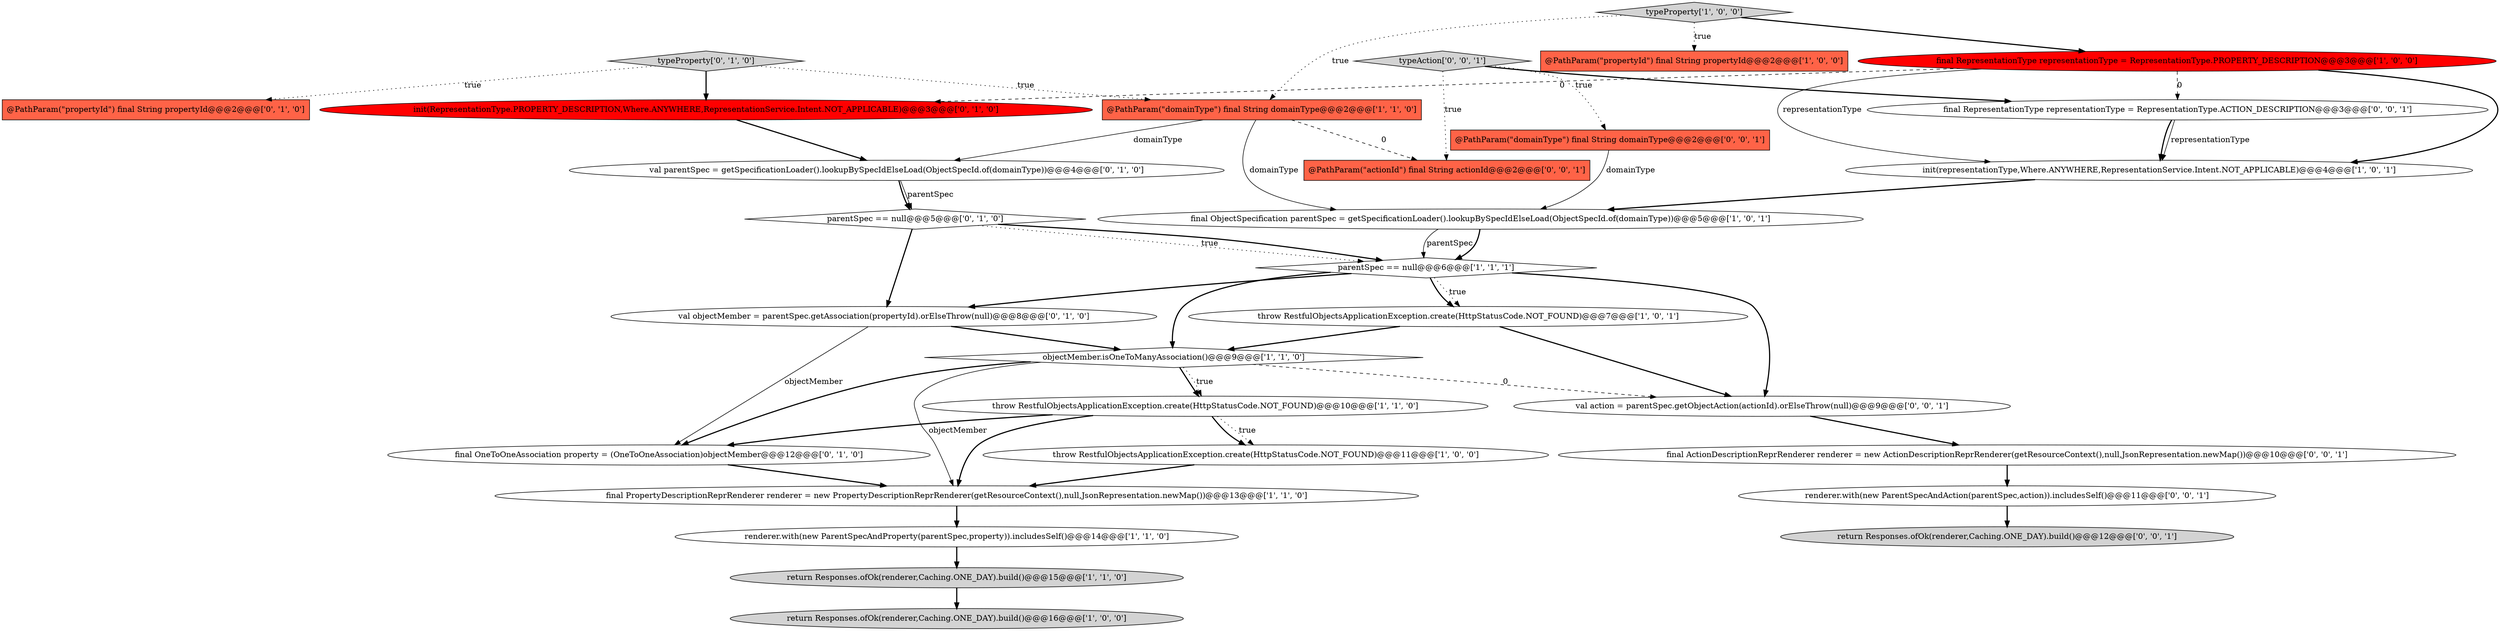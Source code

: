 digraph {
12 [style = filled, label = "objectMember.isOneToManyAssociation()@@@9@@@['1', '1', '0']", fillcolor = white, shape = diamond image = "AAA0AAABBB1BBB"];
16 [style = filled, label = "typeProperty['0', '1', '0']", fillcolor = lightgray, shape = diamond image = "AAA0AAABBB2BBB"];
9 [style = filled, label = "final RepresentationType representationType = RepresentationType.PROPERTY_DESCRIPTION@@@3@@@['1', '0', '0']", fillcolor = red, shape = ellipse image = "AAA1AAABBB1BBB"];
22 [style = filled, label = "@PathParam(\"domainType\") final String domainType@@@2@@@['0', '0', '1']", fillcolor = tomato, shape = box image = "AAA0AAABBB3BBB"];
20 [style = filled, label = "val objectMember = parentSpec.getAssociation(propertyId).orElseThrow(null)@@@8@@@['0', '1', '0']", fillcolor = white, shape = ellipse image = "AAA0AAABBB2BBB"];
10 [style = filled, label = "final ObjectSpecification parentSpec = getSpecificationLoader().lookupBySpecIdElseLoad(ObjectSpecId.of(domainType))@@@5@@@['1', '0', '1']", fillcolor = white, shape = ellipse image = "AAA0AAABBB1BBB"];
3 [style = filled, label = "@PathParam(\"propertyId\") final String propertyId@@@2@@@['1', '0', '0']", fillcolor = tomato, shape = box image = "AAA0AAABBB1BBB"];
5 [style = filled, label = "throw RestfulObjectsApplicationException.create(HttpStatusCode.NOT_FOUND)@@@10@@@['1', '1', '0']", fillcolor = white, shape = ellipse image = "AAA0AAABBB1BBB"];
18 [style = filled, label = "parentSpec == null@@@5@@@['0', '1', '0']", fillcolor = white, shape = diamond image = "AAA0AAABBB2BBB"];
26 [style = filled, label = "final ActionDescriptionReprRenderer renderer = new ActionDescriptionReprRenderer(getResourceContext(),null,JsonRepresentation.newMap())@@@10@@@['0', '0', '1']", fillcolor = white, shape = ellipse image = "AAA0AAABBB3BBB"];
8 [style = filled, label = "renderer.with(new ParentSpecAndProperty(parentSpec,property)).includesSelf()@@@14@@@['1', '1', '0']", fillcolor = white, shape = ellipse image = "AAA0AAABBB1BBB"];
19 [style = filled, label = "val parentSpec = getSpecificationLoader().lookupBySpecIdElseLoad(ObjectSpecId.of(domainType))@@@4@@@['0', '1', '0']", fillcolor = white, shape = ellipse image = "AAA0AAABBB2BBB"];
24 [style = filled, label = "final RepresentationType representationType = RepresentationType.ACTION_DESCRIPTION@@@3@@@['0', '0', '1']", fillcolor = white, shape = ellipse image = "AAA0AAABBB3BBB"];
17 [style = filled, label = "final OneToOneAssociation property = (OneToOneAssociation)objectMember@@@12@@@['0', '1', '0']", fillcolor = white, shape = ellipse image = "AAA0AAABBB2BBB"];
2 [style = filled, label = "final PropertyDescriptionReprRenderer renderer = new PropertyDescriptionReprRenderer(getResourceContext(),null,JsonRepresentation.newMap())@@@13@@@['1', '1', '0']", fillcolor = white, shape = ellipse image = "AAA0AAABBB1BBB"];
14 [style = filled, label = "@PathParam(\"domainType\") final String domainType@@@2@@@['1', '1', '0']", fillcolor = tomato, shape = box image = "AAA0AAABBB1BBB"];
4 [style = filled, label = "return Responses.ofOk(renderer,Caching.ONE_DAY).build()@@@15@@@['1', '1', '0']", fillcolor = lightgray, shape = ellipse image = "AAA0AAABBB1BBB"];
7 [style = filled, label = "return Responses.ofOk(renderer,Caching.ONE_DAY).build()@@@16@@@['1', '0', '0']", fillcolor = lightgray, shape = ellipse image = "AAA0AAABBB1BBB"];
13 [style = filled, label = "init(representationType,Where.ANYWHERE,RepresentationService.Intent.NOT_APPLICABLE)@@@4@@@['1', '0', '1']", fillcolor = white, shape = ellipse image = "AAA0AAABBB1BBB"];
28 [style = filled, label = "typeAction['0', '0', '1']", fillcolor = lightgray, shape = diamond image = "AAA0AAABBB3BBB"];
29 [style = filled, label = "return Responses.ofOk(renderer,Caching.ONE_DAY).build()@@@12@@@['0', '0', '1']", fillcolor = lightgray, shape = ellipse image = "AAA0AAABBB3BBB"];
23 [style = filled, label = "@PathParam(\"actionId\") final String actionId@@@2@@@['0', '0', '1']", fillcolor = tomato, shape = box image = "AAA0AAABBB3BBB"];
25 [style = filled, label = "val action = parentSpec.getObjectAction(actionId).orElseThrow(null)@@@9@@@['0', '0', '1']", fillcolor = white, shape = ellipse image = "AAA0AAABBB3BBB"];
0 [style = filled, label = "throw RestfulObjectsApplicationException.create(HttpStatusCode.NOT_FOUND)@@@7@@@['1', '0', '1']", fillcolor = white, shape = ellipse image = "AAA0AAABBB1BBB"];
6 [style = filled, label = "typeProperty['1', '0', '0']", fillcolor = lightgray, shape = diamond image = "AAA0AAABBB1BBB"];
15 [style = filled, label = "init(RepresentationType.PROPERTY_DESCRIPTION,Where.ANYWHERE,RepresentationService.Intent.NOT_APPLICABLE)@@@3@@@['0', '1', '0']", fillcolor = red, shape = ellipse image = "AAA1AAABBB2BBB"];
21 [style = filled, label = "@PathParam(\"propertyId\") final String propertyId@@@2@@@['0', '1', '0']", fillcolor = tomato, shape = box image = "AAA0AAABBB2BBB"];
1 [style = filled, label = "parentSpec == null@@@6@@@['1', '1', '1']", fillcolor = white, shape = diamond image = "AAA0AAABBB1BBB"];
11 [style = filled, label = "throw RestfulObjectsApplicationException.create(HttpStatusCode.NOT_FOUND)@@@11@@@['1', '0', '0']", fillcolor = white, shape = ellipse image = "AAA0AAABBB1BBB"];
27 [style = filled, label = "renderer.with(new ParentSpecAndAction(parentSpec,action)).includesSelf()@@@11@@@['0', '0', '1']", fillcolor = white, shape = ellipse image = "AAA0AAABBB3BBB"];
12->2 [style = solid, label="objectMember"];
13->10 [style = bold, label=""];
16->15 [style = bold, label=""];
19->18 [style = bold, label=""];
12->5 [style = bold, label=""];
9->24 [style = dashed, label="0"];
19->18 [style = solid, label="parentSpec"];
0->12 [style = bold, label=""];
18->1 [style = dotted, label="true"];
12->17 [style = bold, label=""];
10->1 [style = solid, label="parentSpec"];
1->20 [style = bold, label=""];
24->13 [style = bold, label=""];
1->0 [style = bold, label=""];
15->19 [style = bold, label=""];
5->17 [style = bold, label=""];
11->2 [style = bold, label=""];
4->7 [style = bold, label=""];
14->10 [style = solid, label="domainType"];
22->10 [style = solid, label="domainType"];
18->20 [style = bold, label=""];
5->2 [style = bold, label=""];
26->27 [style = bold, label=""];
5->11 [style = dotted, label="true"];
6->14 [style = dotted, label="true"];
14->23 [style = dashed, label="0"];
12->25 [style = dashed, label="0"];
17->2 [style = bold, label=""];
9->13 [style = solid, label="representationType"];
18->1 [style = bold, label=""];
24->13 [style = solid, label="representationType"];
0->25 [style = bold, label=""];
12->5 [style = dotted, label="true"];
25->26 [style = bold, label=""];
20->12 [style = bold, label=""];
20->17 [style = solid, label="objectMember"];
16->14 [style = dotted, label="true"];
1->12 [style = bold, label=""];
28->22 [style = dotted, label="true"];
28->24 [style = bold, label=""];
28->23 [style = dotted, label="true"];
16->21 [style = dotted, label="true"];
5->11 [style = bold, label=""];
1->0 [style = dotted, label="true"];
8->4 [style = bold, label=""];
27->29 [style = bold, label=""];
6->9 [style = bold, label=""];
6->3 [style = dotted, label="true"];
10->1 [style = bold, label=""];
1->25 [style = bold, label=""];
14->19 [style = solid, label="domainType"];
2->8 [style = bold, label=""];
9->15 [style = dashed, label="0"];
9->13 [style = bold, label=""];
}
